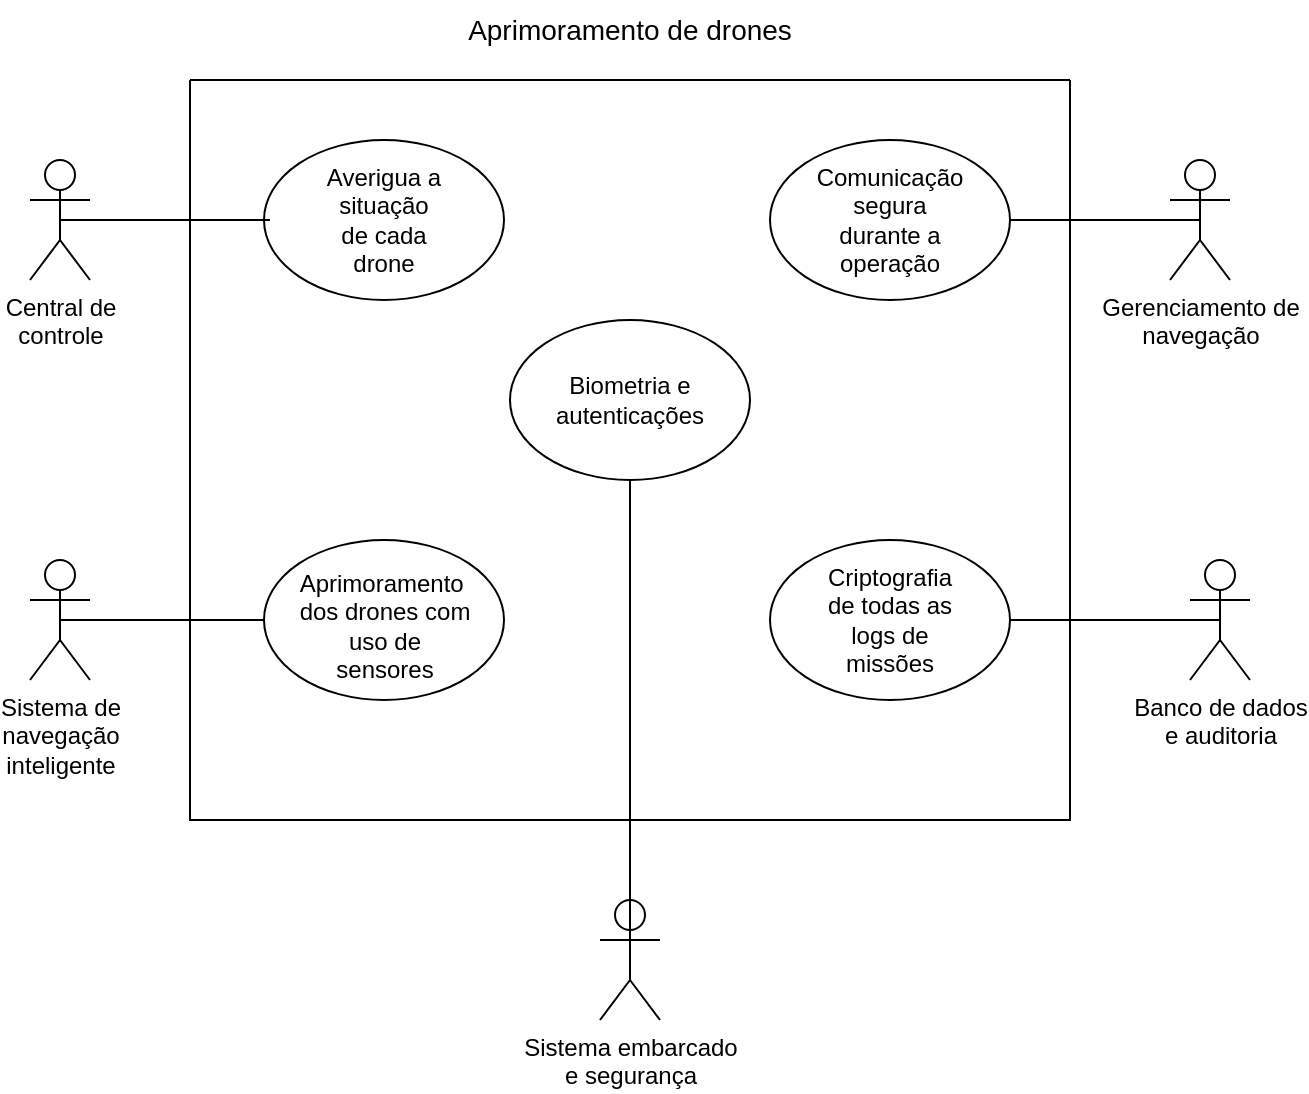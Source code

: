 <mxfile version="26.2.4">
  <diagram name="Página-1" id="0i1bw6XhX4mlVpJeRA_x">
    <mxGraphModel dx="1305" dy="703" grid="1" gridSize="10" guides="1" tooltips="1" connect="1" arrows="1" fold="1" page="1" pageScale="1" pageWidth="827" pageHeight="1169" math="0" shadow="0">
      <root>
        <mxCell id="0" />
        <mxCell id="1" parent="0" />
        <mxCell id="tArd6jo9zZRGyDokS9bD-3" value="" style="swimlane;startSize=0;" parent="1" vertex="1">
          <mxGeometry x="200" y="60" width="440" height="370" as="geometry" />
        </mxCell>
        <mxCell id="HF8xzpeoPJLMRQ3BA4-L-1" value="" style="ellipse;whiteSpace=wrap;html=1;" vertex="1" parent="tArd6jo9zZRGyDokS9bD-3">
          <mxGeometry x="37" y="30" width="120" height="80" as="geometry" />
        </mxCell>
        <mxCell id="tArd6jo9zZRGyDokS9bD-16" value="Averigua a situação de cada drone" style="text;html=1;align=center;verticalAlign=middle;whiteSpace=wrap;rounded=0;" parent="tArd6jo9zZRGyDokS9bD-3" vertex="1">
          <mxGeometry x="67" y="55" width="60" height="30" as="geometry" />
        </mxCell>
        <mxCell id="HF8xzpeoPJLMRQ3BA4-L-2" value="" style="ellipse;whiteSpace=wrap;html=1;" vertex="1" parent="tArd6jo9zZRGyDokS9bD-3">
          <mxGeometry x="290" y="30" width="120" height="80" as="geometry" />
        </mxCell>
        <mxCell id="tYMsyEJovsALyJ_lRooT-10" value="Comunicação segura durante a operação" style="text;html=1;align=center;verticalAlign=middle;whiteSpace=wrap;rounded=0;" parent="tArd6jo9zZRGyDokS9bD-3" vertex="1">
          <mxGeometry x="320" y="55" width="60" height="30" as="geometry" />
        </mxCell>
        <mxCell id="HF8xzpeoPJLMRQ3BA4-L-4" value="" style="ellipse;whiteSpace=wrap;html=1;" vertex="1" parent="tArd6jo9zZRGyDokS9bD-3">
          <mxGeometry x="37" y="230" width="120" height="80" as="geometry" />
        </mxCell>
        <mxCell id="tYMsyEJovsALyJ_lRooT-2" value="Aprimoramento&amp;nbsp; dos drones com uso de sensores" style="text;html=1;align=center;verticalAlign=middle;whiteSpace=wrap;rounded=0;" parent="tArd6jo9zZRGyDokS9bD-3" vertex="1">
          <mxGeometry x="70.5" y="260" width="53" height="25" as="geometry" />
        </mxCell>
        <mxCell id="HF8xzpeoPJLMRQ3BA4-L-5" value="" style="ellipse;whiteSpace=wrap;html=1;" vertex="1" parent="tArd6jo9zZRGyDokS9bD-3">
          <mxGeometry x="290" y="230" width="120" height="80" as="geometry" />
        </mxCell>
        <mxCell id="tYMsyEJovsALyJ_lRooT-11" value="Criptografia de todas as logs de missões" style="text;html=1;align=center;verticalAlign=middle;whiteSpace=wrap;rounded=0;" parent="tArd6jo9zZRGyDokS9bD-3" vertex="1">
          <mxGeometry x="320" y="255" width="60" height="30" as="geometry" />
        </mxCell>
        <mxCell id="HF8xzpeoPJLMRQ3BA4-L-6" value="" style="ellipse;whiteSpace=wrap;html=1;" vertex="1" parent="tArd6jo9zZRGyDokS9bD-3">
          <mxGeometry x="160" y="120" width="120" height="80" as="geometry" />
        </mxCell>
        <mxCell id="tYMsyEJovsALyJ_lRooT-12" value="Biometria e autenticações" style="text;html=1;align=center;verticalAlign=middle;whiteSpace=wrap;rounded=0;" parent="tArd6jo9zZRGyDokS9bD-3" vertex="1">
          <mxGeometry x="190" y="145" width="60" height="30" as="geometry" />
        </mxCell>
        <mxCell id="tArd6jo9zZRGyDokS9bD-5" value="Sistema de&lt;div&gt;navegação&lt;/div&gt;&lt;div&gt;inteligente&lt;/div&gt;" style="shape=umlActor;verticalLabelPosition=bottom;verticalAlign=top;html=1;outlineConnect=0;" parent="1" vertex="1">
          <mxGeometry x="120" y="300" width="30" height="60" as="geometry" />
        </mxCell>
        <mxCell id="tArd6jo9zZRGyDokS9bD-6" value="Gerenciamento de&lt;div&gt;navegação&lt;/div&gt;" style="shape=umlActor;verticalLabelPosition=bottom;verticalAlign=top;html=1;outlineConnect=0;" parent="1" vertex="1">
          <mxGeometry x="690" y="100" width="30" height="60" as="geometry" />
        </mxCell>
        <mxCell id="tArd6jo9zZRGyDokS9bD-7" value="Banco de dados&lt;div&gt;e auditoria&lt;/div&gt;" style="shape=umlActor;verticalLabelPosition=bottom;verticalAlign=top;html=1;outlineConnect=0;" parent="1" vertex="1">
          <mxGeometry x="700" y="300" width="30" height="60" as="geometry" />
        </mxCell>
        <mxCell id="tArd6jo9zZRGyDokS9bD-9" value="Central de&lt;div&gt;controle&lt;/div&gt;" style="shape=umlActor;verticalLabelPosition=bottom;verticalAlign=top;html=1;outlineConnect=0;" parent="1" vertex="1">
          <mxGeometry x="120" y="100" width="30" height="60" as="geometry" />
        </mxCell>
        <mxCell id="tArd6jo9zZRGyDokS9bD-12" value="Sistema embarcado&lt;div&gt;e segurança&lt;/div&gt;" style="shape=umlActor;verticalLabelPosition=bottom;verticalAlign=top;html=1;outlineConnect=0;" parent="1" vertex="1">
          <mxGeometry x="405" y="470" width="30" height="60" as="geometry" />
        </mxCell>
        <mxCell id="tArd6jo9zZRGyDokS9bD-13" value="&lt;font style=&quot;font-size: 14px;&quot;&gt;Aprimoramento de drones&lt;/font&gt;" style="text;html=1;align=center;verticalAlign=middle;whiteSpace=wrap;rounded=0;" parent="1" vertex="1">
          <mxGeometry x="267" y="20" width="306" height="30" as="geometry" />
        </mxCell>
        <mxCell id="tArd6jo9zZRGyDokS9bD-15" value="" style="endArrow=none;html=1;rounded=0;entryX=0;entryY=0.5;entryDx=0;entryDy=0;exitX=0.5;exitY=0.5;exitDx=0;exitDy=0;exitPerimeter=0;" parent="1" source="tArd6jo9zZRGyDokS9bD-9" edge="1">
          <mxGeometry width="50" height="50" relative="1" as="geometry">
            <mxPoint x="170" y="160" as="sourcePoint" />
            <mxPoint x="240" y="130.0" as="targetPoint" />
          </mxGeometry>
        </mxCell>
        <mxCell id="tYMsyEJovsALyJ_lRooT-1" value="" style="endArrow=none;html=1;rounded=0;exitX=0.5;exitY=0.5;exitDx=0;exitDy=0;exitPerimeter=0;entryX=0;entryY=0.5;entryDx=0;entryDy=0;" parent="1" source="tArd6jo9zZRGyDokS9bD-5" edge="1">
          <mxGeometry width="50" height="50" relative="1" as="geometry">
            <mxPoint x="390" y="230" as="sourcePoint" />
            <mxPoint x="237" y="330" as="targetPoint" />
            <Array as="points" />
          </mxGeometry>
        </mxCell>
        <mxCell id="tYMsyEJovsALyJ_lRooT-7" value="" style="endArrow=none;html=1;rounded=0;exitX=0.5;exitY=0.5;exitDx=0;exitDy=0;exitPerimeter=0;entryX=0.5;entryY=1;entryDx=0;entryDy=0;" parent="1" source="tArd6jo9zZRGyDokS9bD-12" edge="1">
          <mxGeometry width="50" height="50" relative="1" as="geometry">
            <mxPoint x="400" y="370" as="sourcePoint" />
            <mxPoint x="420" y="260.0" as="targetPoint" />
          </mxGeometry>
        </mxCell>
        <mxCell id="tYMsyEJovsALyJ_lRooT-8" value="" style="endArrow=none;html=1;rounded=0;exitX=1;exitY=0.5;exitDx=0;exitDy=0;entryX=0.5;entryY=0.5;entryDx=0;entryDy=0;entryPerimeter=0;" parent="1" target="tArd6jo9zZRGyDokS9bD-6" edge="1">
          <mxGeometry width="50" height="50" relative="1" as="geometry">
            <mxPoint x="610" y="130.0" as="sourcePoint" />
            <mxPoint x="680" y="110" as="targetPoint" />
          </mxGeometry>
        </mxCell>
        <mxCell id="tYMsyEJovsALyJ_lRooT-9" value="" style="endArrow=none;html=1;rounded=0;exitX=1;exitY=0.5;exitDx=0;exitDy=0;entryX=0.5;entryY=0.5;entryDx=0;entryDy=0;entryPerimeter=0;" parent="1" target="tArd6jo9zZRGyDokS9bD-7" edge="1">
          <mxGeometry width="50" height="50" relative="1" as="geometry">
            <mxPoint x="610" y="330" as="sourcePoint" />
            <mxPoint x="690" y="300" as="targetPoint" />
          </mxGeometry>
        </mxCell>
      </root>
    </mxGraphModel>
  </diagram>
</mxfile>

